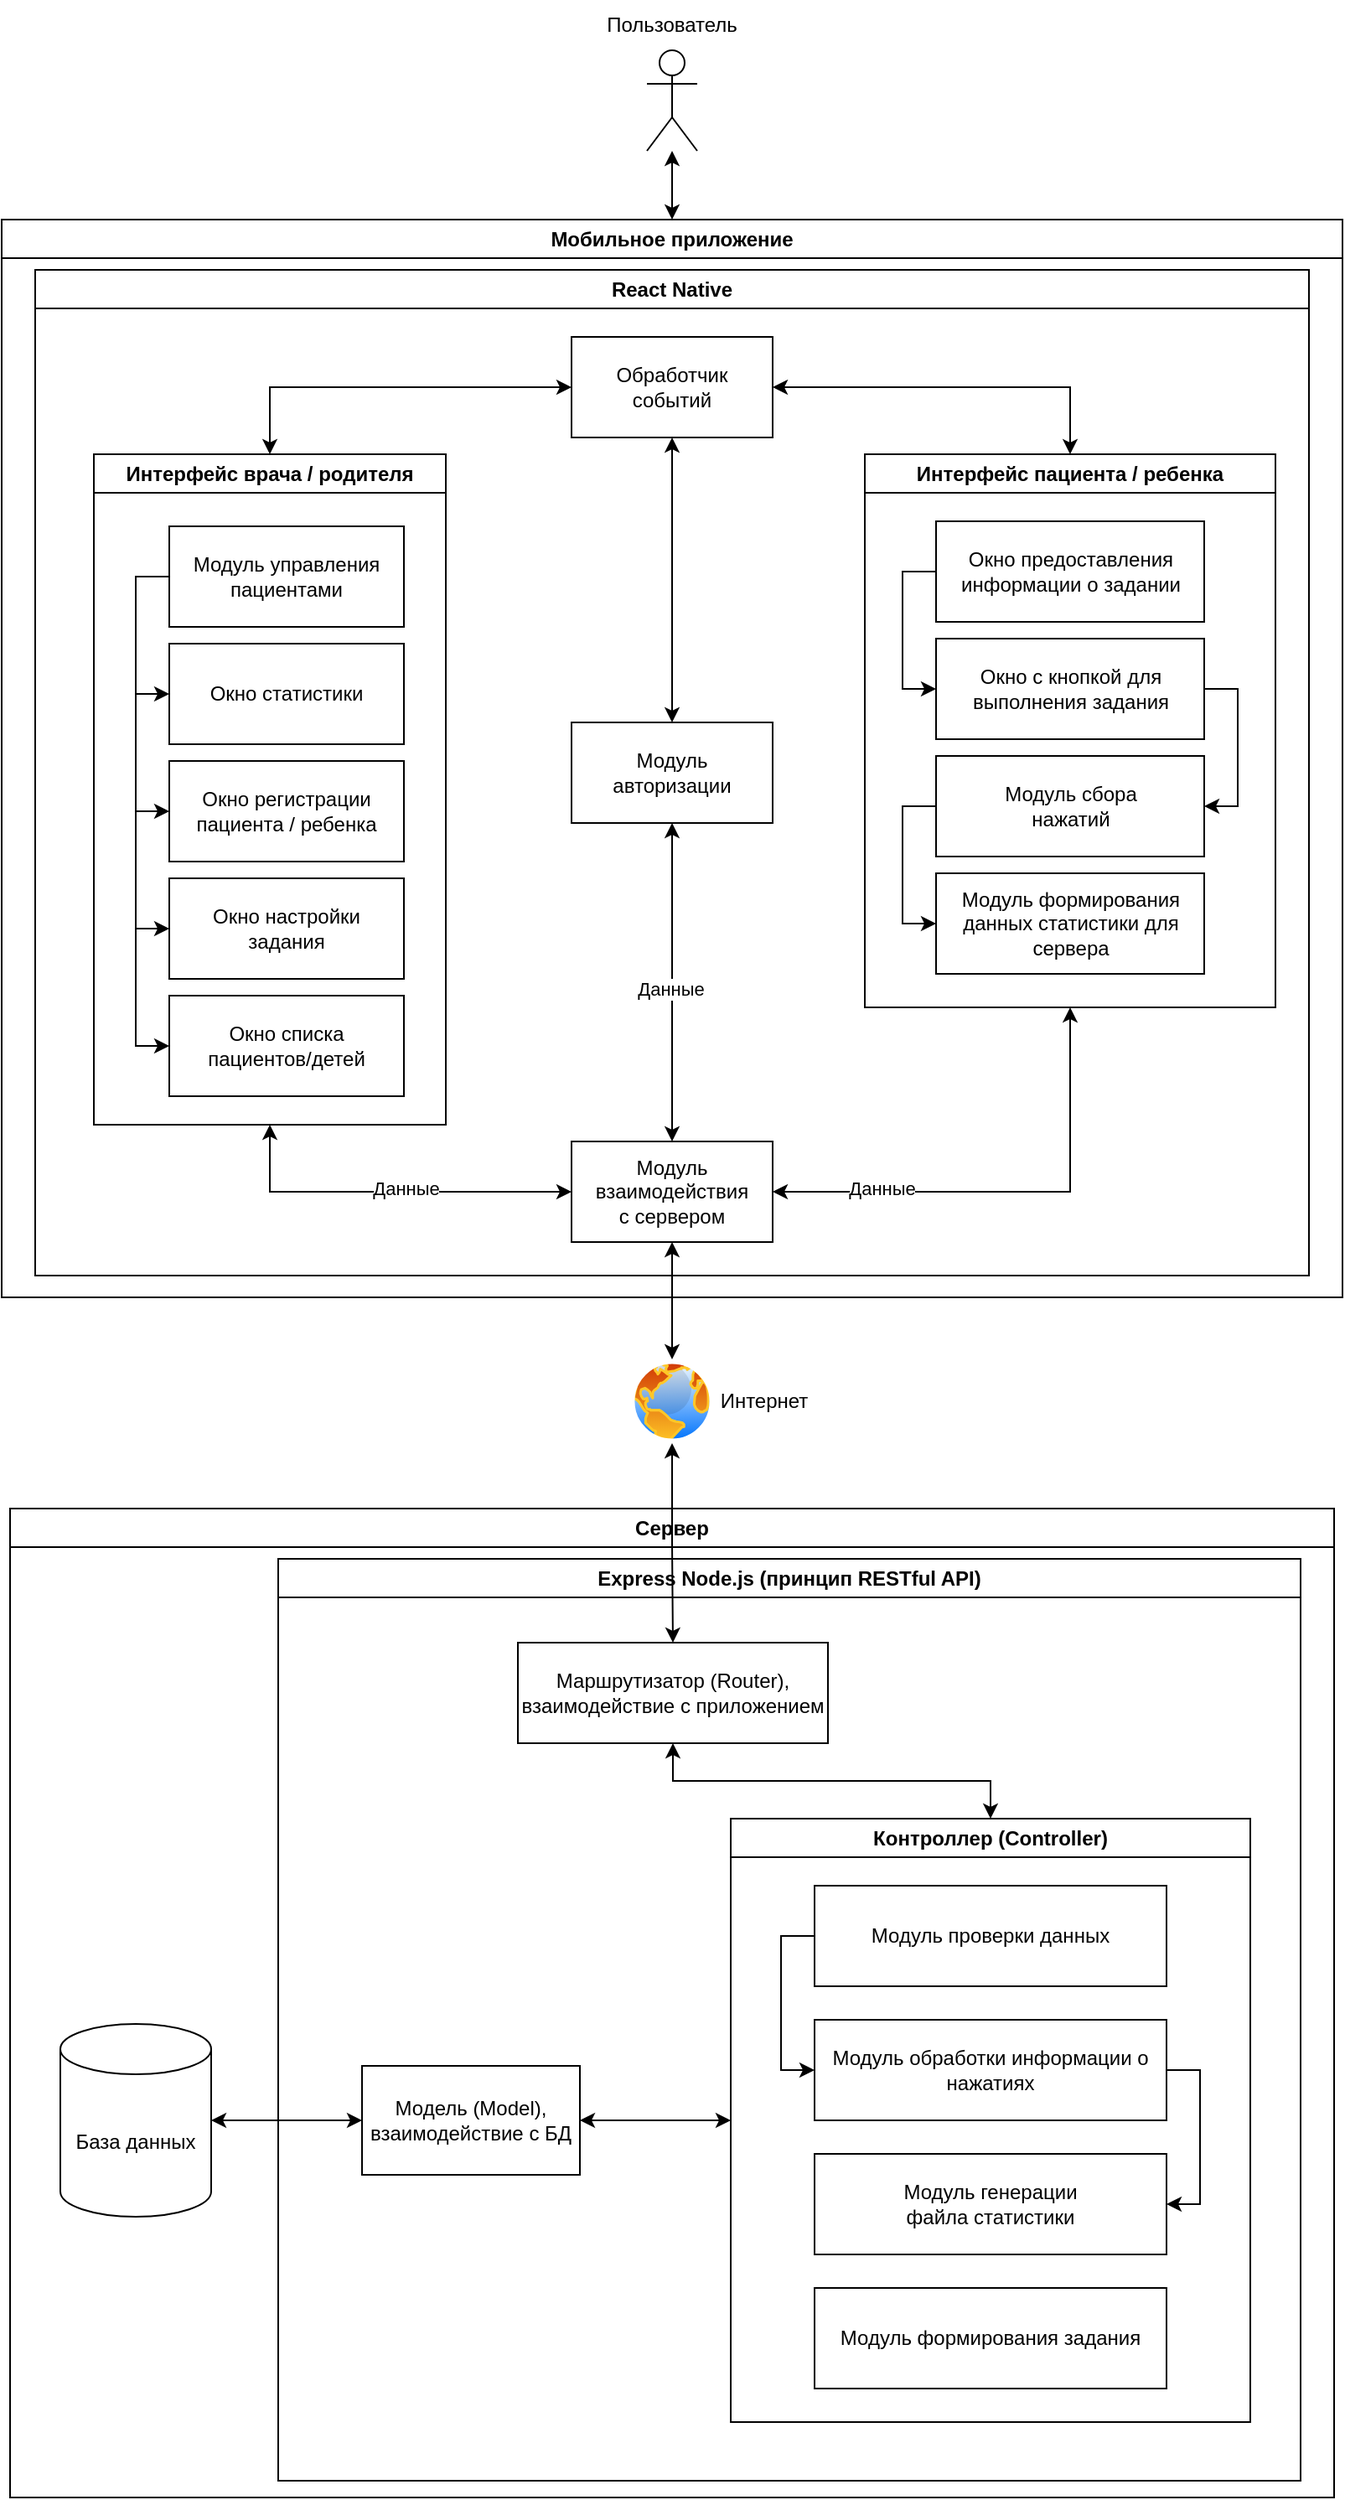 <mxfile version="26.0.16">
  <diagram name="Page-1" id="HUafn9YwbKzoIBGBNmcQ">
    <mxGraphModel grid="1" page="1" gridSize="10" guides="1" tooltips="1" connect="1" arrows="1" fold="1" pageScale="1" pageWidth="850" pageHeight="1100" math="0" shadow="0">
      <root>
        <mxCell id="0" />
        <mxCell id="1" parent="0" />
        <mxCell id="ixzcxu0VvdRZIlxSwJCM-1" value="Мобильное приложение" style="swimlane;whiteSpace=wrap;html=1;" vertex="1" parent="1">
          <mxGeometry x="25" y="137" width="800" height="643" as="geometry" />
        </mxCell>
        <mxCell id="ixzcxu0VvdRZIlxSwJCM-29" value="React Native" style="swimlane;whiteSpace=wrap;html=1;" vertex="1" parent="ixzcxu0VvdRZIlxSwJCM-1">
          <mxGeometry x="20" y="30" width="760" height="600" as="geometry" />
        </mxCell>
        <mxCell id="ixzcxu0VvdRZIlxSwJCM-32" style="edgeStyle=orthogonalEdgeStyle;rounded=0;orthogonalLoop=1;jettySize=auto;html=1;entryX=0.5;entryY=0;entryDx=0;entryDy=0;startArrow=classic;startFill=1;" edge="1" parent="ixzcxu0VvdRZIlxSwJCM-29" source="ixzcxu0VvdRZIlxSwJCM-34" target="ixzcxu0VvdRZIlxSwJCM-38">
          <mxGeometry relative="1" as="geometry" />
        </mxCell>
        <mxCell id="ixzcxu0VvdRZIlxSwJCM-33" style="edgeStyle=orthogonalEdgeStyle;rounded=0;orthogonalLoop=1;jettySize=auto;html=1;entryX=0.5;entryY=0;entryDx=0;entryDy=0;startArrow=classic;startFill=1;" edge="1" parent="ixzcxu0VvdRZIlxSwJCM-29" source="ixzcxu0VvdRZIlxSwJCM-34" target="ixzcxu0VvdRZIlxSwJCM-44">
          <mxGeometry relative="1" as="geometry" />
        </mxCell>
        <mxCell id="9l0Pm6w8Uwf6MPVxvIPv-9" style="edgeStyle=orthogonalEdgeStyle;rounded=0;orthogonalLoop=1;jettySize=auto;html=1;entryX=0.5;entryY=0;entryDx=0;entryDy=0;startArrow=classic;startFill=1;" edge="1" parent="ixzcxu0VvdRZIlxSwJCM-29" source="ixzcxu0VvdRZIlxSwJCM-34" target="ixzcxu0VvdRZIlxSwJCM-36">
          <mxGeometry relative="1" as="geometry" />
        </mxCell>
        <mxCell id="ixzcxu0VvdRZIlxSwJCM-34" value="&lt;div&gt;Обработчик&lt;/div&gt;&lt;div&gt;событий&lt;/div&gt;" style="rounded=0;whiteSpace=wrap;html=1;" vertex="1" parent="ixzcxu0VvdRZIlxSwJCM-29">
          <mxGeometry x="320" y="40" width="120" height="60" as="geometry" />
        </mxCell>
        <mxCell id="ixzcxu0VvdRZIlxSwJCM-35" style="edgeStyle=orthogonalEdgeStyle;rounded=0;orthogonalLoop=1;jettySize=auto;html=1;entryX=0.5;entryY=0;entryDx=0;entryDy=0;startArrow=classic;startFill=1;" edge="1" parent="ixzcxu0VvdRZIlxSwJCM-29" source="ixzcxu0VvdRZIlxSwJCM-36" target="ixzcxu0VvdRZIlxSwJCM-47">
          <mxGeometry relative="1" as="geometry" />
        </mxCell>
        <mxCell id="9l0Pm6w8Uwf6MPVxvIPv-2" value="Данные" style="edgeLabel;html=1;align=center;verticalAlign=middle;resizable=0;points=[];" connectable="0" vertex="1" parent="ixzcxu0VvdRZIlxSwJCM-35">
          <mxGeometry x="0.041" y="-1" relative="1" as="geometry">
            <mxPoint as="offset" />
          </mxGeometry>
        </mxCell>
        <mxCell id="ixzcxu0VvdRZIlxSwJCM-36" value="&lt;div&gt;Модуль&lt;/div&gt;&lt;div&gt;авторизации&lt;/div&gt;" style="rounded=0;whiteSpace=wrap;html=1;" vertex="1" parent="ixzcxu0VvdRZIlxSwJCM-29">
          <mxGeometry x="320" y="270" width="120" height="60" as="geometry" />
        </mxCell>
        <mxCell id="ixzcxu0VvdRZIlxSwJCM-37" style="edgeStyle=orthogonalEdgeStyle;rounded=0;orthogonalLoop=1;jettySize=auto;html=1;entryX=0;entryY=0.5;entryDx=0;entryDy=0;exitX=0.5;exitY=1;exitDx=0;exitDy=0;startArrow=classic;startFill=1;" edge="1" parent="ixzcxu0VvdRZIlxSwJCM-29" source="ixzcxu0VvdRZIlxSwJCM-38" target="ixzcxu0VvdRZIlxSwJCM-47">
          <mxGeometry relative="1" as="geometry" />
        </mxCell>
        <mxCell id="9l0Pm6w8Uwf6MPVxvIPv-4" value="Данные" style="edgeLabel;html=1;align=center;verticalAlign=middle;resizable=0;points=[];" connectable="0" vertex="1" parent="ixzcxu0VvdRZIlxSwJCM-37">
          <mxGeometry x="0.1" relative="1" as="geometry">
            <mxPoint y="-2" as="offset" />
          </mxGeometry>
        </mxCell>
        <mxCell id="ixzcxu0VvdRZIlxSwJCM-38" value="Интерфейс врача / родителя" style="swimlane;whiteSpace=wrap;html=1;" vertex="1" parent="ixzcxu0VvdRZIlxSwJCM-29">
          <mxGeometry x="35" y="110" width="210" height="400" as="geometry" />
        </mxCell>
        <mxCell id="ixzcxu0VvdRZIlxSwJCM-39" value="Окно статистики" style="rounded=0;whiteSpace=wrap;html=1;" vertex="1" parent="ixzcxu0VvdRZIlxSwJCM-38">
          <mxGeometry x="45" y="113" width="140" height="60" as="geometry" />
        </mxCell>
        <mxCell id="9l0Pm6w8Uwf6MPVxvIPv-37" style="edgeStyle=orthogonalEdgeStyle;rounded=0;orthogonalLoop=1;jettySize=auto;html=1;entryX=0;entryY=0.5;entryDx=0;entryDy=0;exitX=0;exitY=0.5;exitDx=0;exitDy=0;" edge="1" parent="ixzcxu0VvdRZIlxSwJCM-38" source="ixzcxu0VvdRZIlxSwJCM-40" target="ixzcxu0VvdRZIlxSwJCM-39">
          <mxGeometry relative="1" as="geometry" />
        </mxCell>
        <mxCell id="9l0Pm6w8Uwf6MPVxvIPv-38" style="edgeStyle=orthogonalEdgeStyle;rounded=0;orthogonalLoop=1;jettySize=auto;html=1;exitX=0;exitY=0.5;exitDx=0;exitDy=0;entryX=0;entryY=0.5;entryDx=0;entryDy=0;" edge="1" parent="ixzcxu0VvdRZIlxSwJCM-38" source="ixzcxu0VvdRZIlxSwJCM-40" target="ixzcxu0VvdRZIlxSwJCM-41">
          <mxGeometry relative="1" as="geometry" />
        </mxCell>
        <mxCell id="9l0Pm6w8Uwf6MPVxvIPv-39" style="edgeStyle=orthogonalEdgeStyle;rounded=0;orthogonalLoop=1;jettySize=auto;html=1;exitX=0;exitY=0.5;exitDx=0;exitDy=0;entryX=0;entryY=0.5;entryDx=0;entryDy=0;" edge="1" parent="ixzcxu0VvdRZIlxSwJCM-38" source="ixzcxu0VvdRZIlxSwJCM-40" target="ixzcxu0VvdRZIlxSwJCM-42">
          <mxGeometry relative="1" as="geometry" />
        </mxCell>
        <mxCell id="mwwJFDYVALYz-dMHsh-R-3" style="edgeStyle=orthogonalEdgeStyle;rounded=0;orthogonalLoop=1;jettySize=auto;html=1;entryX=0;entryY=0.5;entryDx=0;entryDy=0;exitX=0;exitY=0.5;exitDx=0;exitDy=0;" edge="1" parent="ixzcxu0VvdRZIlxSwJCM-38" source="ixzcxu0VvdRZIlxSwJCM-40" target="mwwJFDYVALYz-dMHsh-R-2">
          <mxGeometry relative="1" as="geometry" />
        </mxCell>
        <mxCell id="ixzcxu0VvdRZIlxSwJCM-40" value="&lt;div&gt;Модуль управления&lt;/div&gt;&lt;div&gt;пациентами&lt;br&gt;&lt;/div&gt;" style="rounded=0;whiteSpace=wrap;html=1;" vertex="1" parent="ixzcxu0VvdRZIlxSwJCM-38">
          <mxGeometry x="45" y="43" width="140" height="60" as="geometry" />
        </mxCell>
        <mxCell id="ixzcxu0VvdRZIlxSwJCM-41" value="&lt;div&gt;Окно регистрации&lt;/div&gt;&lt;div&gt;пациента / ребенка&lt;br&gt;&lt;/div&gt;" style="rounded=0;whiteSpace=wrap;html=1;" vertex="1" parent="ixzcxu0VvdRZIlxSwJCM-38">
          <mxGeometry x="45" y="183" width="140" height="60" as="geometry" />
        </mxCell>
        <mxCell id="ixzcxu0VvdRZIlxSwJCM-42" value="&lt;div&gt;Окно настройки&lt;/div&gt;&lt;div&gt;задания&lt;br&gt;&lt;/div&gt;" style="rounded=0;whiteSpace=wrap;html=1;" vertex="1" parent="ixzcxu0VvdRZIlxSwJCM-38">
          <mxGeometry x="45" y="253" width="140" height="60" as="geometry" />
        </mxCell>
        <mxCell id="mwwJFDYVALYz-dMHsh-R-2" value="&lt;div&gt;Окно списка&lt;/div&gt;&lt;div&gt;пациентов/детей&lt;/div&gt;" style="rounded=0;whiteSpace=wrap;html=1;" vertex="1" parent="ixzcxu0VvdRZIlxSwJCM-38">
          <mxGeometry x="45" y="323" width="140" height="60" as="geometry" />
        </mxCell>
        <mxCell id="ixzcxu0VvdRZIlxSwJCM-43" style="edgeStyle=orthogonalEdgeStyle;rounded=0;orthogonalLoop=1;jettySize=auto;html=1;entryX=1;entryY=0.5;entryDx=0;entryDy=0;exitX=0.5;exitY=1;exitDx=0;exitDy=0;startArrow=classic;startFill=1;" edge="1" parent="ixzcxu0VvdRZIlxSwJCM-29" source="ixzcxu0VvdRZIlxSwJCM-44" target="ixzcxu0VvdRZIlxSwJCM-47">
          <mxGeometry relative="1" as="geometry" />
        </mxCell>
        <mxCell id="9l0Pm6w8Uwf6MPVxvIPv-3" value="Данные" style="edgeLabel;html=1;align=center;verticalAlign=middle;resizable=0;points=[];" connectable="0" vertex="1" parent="ixzcxu0VvdRZIlxSwJCM-43">
          <mxGeometry x="0.552" y="-2" relative="1" as="geometry">
            <mxPoint as="offset" />
          </mxGeometry>
        </mxCell>
        <mxCell id="ixzcxu0VvdRZIlxSwJCM-44" value="Интерфейс пациента / ребенка" style="swimlane;whiteSpace=wrap;html=1;" vertex="1" parent="ixzcxu0VvdRZIlxSwJCM-29">
          <mxGeometry x="495" y="110" width="245" height="330" as="geometry" />
        </mxCell>
        <mxCell id="9l0Pm6w8Uwf6MPVxvIPv-44" style="edgeStyle=orthogonalEdgeStyle;rounded=0;orthogonalLoop=1;jettySize=auto;html=1;entryX=0;entryY=0.5;entryDx=0;entryDy=0;exitX=0;exitY=0.5;exitDx=0;exitDy=0;" edge="1" parent="ixzcxu0VvdRZIlxSwJCM-44" source="ixzcxu0VvdRZIlxSwJCM-45" target="9l0Pm6w8Uwf6MPVxvIPv-43">
          <mxGeometry relative="1" as="geometry" />
        </mxCell>
        <mxCell id="ixzcxu0VvdRZIlxSwJCM-45" value="&lt;div&gt;Окно предоставления&lt;br&gt;&lt;/div&gt;&lt;div&gt;информации о задании&lt;br&gt;&lt;/div&gt;" style="rounded=0;whiteSpace=wrap;html=1;" vertex="1" parent="ixzcxu0VvdRZIlxSwJCM-44">
          <mxGeometry x="42.5" y="40" width="160" height="60" as="geometry" />
        </mxCell>
        <mxCell id="9l0Pm6w8Uwf6MPVxvIPv-36" style="edgeStyle=orthogonalEdgeStyle;rounded=0;orthogonalLoop=1;jettySize=auto;html=1;entryX=0;entryY=0.5;entryDx=0;entryDy=0;exitX=0;exitY=0.5;exitDx=0;exitDy=0;" edge="1" parent="ixzcxu0VvdRZIlxSwJCM-44" source="ixzcxu0VvdRZIlxSwJCM-46" target="9l0Pm6w8Uwf6MPVxvIPv-35">
          <mxGeometry relative="1" as="geometry">
            <mxPoint x="10" y="233.0" as="targetPoint" />
          </mxGeometry>
        </mxCell>
        <mxCell id="ixzcxu0VvdRZIlxSwJCM-46" value="&lt;div&gt;Модуль сбора&lt;/div&gt;&lt;div&gt;нажатий&lt;br&gt;&lt;/div&gt;" style="rounded=0;whiteSpace=wrap;html=1;" vertex="1" parent="ixzcxu0VvdRZIlxSwJCM-44">
          <mxGeometry x="42.5" y="180" width="160" height="60" as="geometry" />
        </mxCell>
        <mxCell id="9l0Pm6w8Uwf6MPVxvIPv-35" value="Модуль формирования данных статистики для сервера" style="rounded=0;whiteSpace=wrap;html=1;" vertex="1" parent="ixzcxu0VvdRZIlxSwJCM-44">
          <mxGeometry x="42.5" y="250" width="160" height="60" as="geometry" />
        </mxCell>
        <mxCell id="9l0Pm6w8Uwf6MPVxvIPv-45" style="edgeStyle=orthogonalEdgeStyle;rounded=0;orthogonalLoop=1;jettySize=auto;html=1;exitX=1;exitY=0.5;exitDx=0;exitDy=0;entryX=1;entryY=0.5;entryDx=0;entryDy=0;" edge="1" parent="ixzcxu0VvdRZIlxSwJCM-44" source="9l0Pm6w8Uwf6MPVxvIPv-43" target="ixzcxu0VvdRZIlxSwJCM-46">
          <mxGeometry relative="1" as="geometry" />
        </mxCell>
        <mxCell id="9l0Pm6w8Uwf6MPVxvIPv-43" value="Окно с кнопкой для выполнения задания" style="rounded=0;whiteSpace=wrap;html=1;" vertex="1" parent="ixzcxu0VvdRZIlxSwJCM-44">
          <mxGeometry x="42.5" y="110" width="160" height="60" as="geometry" />
        </mxCell>
        <mxCell id="ixzcxu0VvdRZIlxSwJCM-47" value="&lt;div&gt;Модуль&lt;/div&gt;&lt;div&gt;взаимодействия&lt;/div&gt;&lt;div&gt;с сервером&lt;br&gt;&lt;/div&gt;" style="rounded=0;whiteSpace=wrap;html=1;" vertex="1" parent="ixzcxu0VvdRZIlxSwJCM-29">
          <mxGeometry x="320" y="520" width="120" height="60" as="geometry" />
        </mxCell>
        <mxCell id="ixzcxu0VvdRZIlxSwJCM-17" value="" style="group" vertex="1" connectable="0" parent="1">
          <mxGeometry x="385" y="6" width="80" height="90" as="geometry" />
        </mxCell>
        <mxCell id="ixzcxu0VvdRZIlxSwJCM-12" value="" style="shape=umlActor;verticalLabelPosition=bottom;verticalAlign=top;html=1;outlineConnect=0;" vertex="1" parent="ixzcxu0VvdRZIlxSwJCM-17">
          <mxGeometry x="25" y="30" width="30" height="60" as="geometry" />
        </mxCell>
        <mxCell id="ixzcxu0VvdRZIlxSwJCM-16" value="Пользователь" style="text;html=1;align=center;verticalAlign=middle;whiteSpace=wrap;rounded=0;" vertex="1" parent="ixzcxu0VvdRZIlxSwJCM-17">
          <mxGeometry width="80" height="30" as="geometry" />
        </mxCell>
        <mxCell id="ixzcxu0VvdRZIlxSwJCM-18" style="edgeStyle=orthogonalEdgeStyle;rounded=0;orthogonalLoop=1;jettySize=auto;html=1;entryX=0.5;entryY=0;entryDx=0;entryDy=0;startArrow=classic;startFill=1;" edge="1" parent="1" source="ixzcxu0VvdRZIlxSwJCM-12" target="ixzcxu0VvdRZIlxSwJCM-1">
          <mxGeometry relative="1" as="geometry">
            <mxPoint x="405" y="97" as="targetPoint" />
          </mxGeometry>
        </mxCell>
        <mxCell id="9l0Pm6w8Uwf6MPVxvIPv-6" style="edgeStyle=orthogonalEdgeStyle;rounded=0;orthogonalLoop=1;jettySize=auto;html=1;entryX=0.5;entryY=0;entryDx=0;entryDy=0;startArrow=classic;startFill=1;" edge="1" parent="1" source="ixzcxu0VvdRZIlxSwJCM-47" target="9l0Pm6w8Uwf6MPVxvIPv-7">
          <mxGeometry relative="1" as="geometry">
            <mxPoint x="425" y="817" as="targetPoint" />
          </mxGeometry>
        </mxCell>
        <mxCell id="9l0Pm6w8Uwf6MPVxvIPv-7" value="" style="image;aspect=fixed;perimeter=ellipsePerimeter;html=1;align=center;shadow=0;dashed=0;spacingTop=3;image=img/lib/active_directory/internet_globe.svg;" vertex="1" parent="1">
          <mxGeometry x="400" y="817" width="50" height="50" as="geometry" />
        </mxCell>
        <mxCell id="9l0Pm6w8Uwf6MPVxvIPv-8" value="Интернет" style="text;html=1;align=center;verticalAlign=middle;whiteSpace=wrap;rounded=0;" vertex="1" parent="1">
          <mxGeometry x="450" y="827" width="60" height="30" as="geometry" />
        </mxCell>
        <mxCell id="9l0Pm6w8Uwf6MPVxvIPv-10" value="Сервер" style="swimlane;whiteSpace=wrap;html=1;" vertex="1" parent="1">
          <mxGeometry x="30" y="906" width="790" height="590" as="geometry" />
        </mxCell>
        <mxCell id="9l0Pm6w8Uwf6MPVxvIPv-12" value="Express Node.js (принцип RESTful API)" style="swimlane;whiteSpace=wrap;html=1;" vertex="1" parent="9l0Pm6w8Uwf6MPVxvIPv-10">
          <mxGeometry x="160" y="30" width="610" height="550" as="geometry" />
        </mxCell>
        <mxCell id="9l0Pm6w8Uwf6MPVxvIPv-15" style="edgeStyle=orthogonalEdgeStyle;rounded=0;orthogonalLoop=1;jettySize=auto;html=1;entryX=0.5;entryY=0;entryDx=0;entryDy=0;startArrow=classic;startFill=1;" edge="1" parent="9l0Pm6w8Uwf6MPVxvIPv-12" source="9l0Pm6w8Uwf6MPVxvIPv-11" target="9l0Pm6w8Uwf6MPVxvIPv-30">
          <mxGeometry relative="1" as="geometry">
            <mxPoint x="415" y="160" as="targetPoint" />
          </mxGeometry>
        </mxCell>
        <mxCell id="9l0Pm6w8Uwf6MPVxvIPv-11" value="Маршрутизатор (Router), взаимодействие с приложением" style="rounded=0;whiteSpace=wrap;html=1;" vertex="1" parent="9l0Pm6w8Uwf6MPVxvIPv-12">
          <mxGeometry x="143" y="50" width="185" height="60" as="geometry" />
        </mxCell>
        <mxCell id="9l0Pm6w8Uwf6MPVxvIPv-22" style="edgeStyle=orthogonalEdgeStyle;rounded=0;orthogonalLoop=1;jettySize=auto;html=1;entryX=0;entryY=0.5;entryDx=0;entryDy=0;" edge="1" parent="9l0Pm6w8Uwf6MPVxvIPv-12">
          <mxGeometry relative="1" as="geometry">
            <mxPoint x="120.0" y="335" as="sourcePoint" />
          </mxGeometry>
        </mxCell>
        <mxCell id="9l0Pm6w8Uwf6MPVxvIPv-28" style="edgeStyle=orthogonalEdgeStyle;rounded=0;orthogonalLoop=1;jettySize=auto;html=1;startArrow=classic;startFill=1;entryX=0;entryY=0.5;entryDx=0;entryDy=0;" edge="1" parent="9l0Pm6w8Uwf6MPVxvIPv-12" source="9l0Pm6w8Uwf6MPVxvIPv-25" target="9l0Pm6w8Uwf6MPVxvIPv-30">
          <mxGeometry relative="1" as="geometry">
            <mxPoint x="250" y="280" as="targetPoint" />
          </mxGeometry>
        </mxCell>
        <mxCell id="9l0Pm6w8Uwf6MPVxvIPv-25" value="Модель (Model), взаимодействие с БД" style="rounded=0;whiteSpace=wrap;html=1;" vertex="1" parent="9l0Pm6w8Uwf6MPVxvIPv-12">
          <mxGeometry x="50" y="302.5" width="130" height="65" as="geometry" />
        </mxCell>
        <mxCell id="9l0Pm6w8Uwf6MPVxvIPv-30" value="Контроллер (Controller)" style="swimlane;whiteSpace=wrap;html=1;" vertex="1" parent="9l0Pm6w8Uwf6MPVxvIPv-12">
          <mxGeometry x="270" y="155" width="310" height="360" as="geometry" />
        </mxCell>
        <mxCell id="9l0Pm6w8Uwf6MPVxvIPv-31" value="Модуль формирования задания" style="rounded=0;whiteSpace=wrap;html=1;" vertex="1" parent="9l0Pm6w8Uwf6MPVxvIPv-30">
          <mxGeometry x="50" y="280" width="210" height="60" as="geometry" />
        </mxCell>
        <mxCell id="9l0Pm6w8Uwf6MPVxvIPv-41" style="edgeStyle=orthogonalEdgeStyle;rounded=0;orthogonalLoop=1;jettySize=auto;html=1;entryX=0;entryY=0.5;entryDx=0;entryDy=0;exitX=0;exitY=0.5;exitDx=0;exitDy=0;" edge="1" parent="9l0Pm6w8Uwf6MPVxvIPv-30" source="9l0Pm6w8Uwf6MPVxvIPv-32" target="9l0Pm6w8Uwf6MPVxvIPv-33">
          <mxGeometry relative="1" as="geometry" />
        </mxCell>
        <mxCell id="9l0Pm6w8Uwf6MPVxvIPv-32" value="Модуль проверки данных" style="rounded=0;whiteSpace=wrap;html=1;" vertex="1" parent="9l0Pm6w8Uwf6MPVxvIPv-30">
          <mxGeometry x="50" y="40" width="210" height="60" as="geometry" />
        </mxCell>
        <mxCell id="9l0Pm6w8Uwf6MPVxvIPv-42" style="edgeStyle=orthogonalEdgeStyle;rounded=0;orthogonalLoop=1;jettySize=auto;html=1;entryX=1;entryY=0.5;entryDx=0;entryDy=0;exitX=1;exitY=0.5;exitDx=0;exitDy=0;" edge="1" parent="9l0Pm6w8Uwf6MPVxvIPv-30" source="9l0Pm6w8Uwf6MPVxvIPv-33" target="9l0Pm6w8Uwf6MPVxvIPv-34">
          <mxGeometry relative="1" as="geometry" />
        </mxCell>
        <mxCell id="9l0Pm6w8Uwf6MPVxvIPv-33" value="Модуль обработки информации о нажатиях" style="rounded=0;whiteSpace=wrap;html=1;" vertex="1" parent="9l0Pm6w8Uwf6MPVxvIPv-30">
          <mxGeometry x="50" y="120" width="210" height="60" as="geometry" />
        </mxCell>
        <mxCell id="9l0Pm6w8Uwf6MPVxvIPv-34" value="&lt;div&gt;Модуль генерации&lt;/div&gt;&lt;div&gt;файла статистики&lt;/div&gt;" style="rounded=0;whiteSpace=wrap;html=1;" vertex="1" parent="9l0Pm6w8Uwf6MPVxvIPv-30">
          <mxGeometry x="50" y="200" width="210" height="60" as="geometry" />
        </mxCell>
        <mxCell id="9l0Pm6w8Uwf6MPVxvIPv-27" style="edgeStyle=orthogonalEdgeStyle;rounded=0;orthogonalLoop=1;jettySize=auto;html=1;entryX=0;entryY=0.5;entryDx=0;entryDy=0;startArrow=classic;startFill=1;" edge="1" parent="9l0Pm6w8Uwf6MPVxvIPv-10" source="9l0Pm6w8Uwf6MPVxvIPv-24" target="9l0Pm6w8Uwf6MPVxvIPv-25">
          <mxGeometry relative="1" as="geometry" />
        </mxCell>
        <mxCell id="9l0Pm6w8Uwf6MPVxvIPv-24" value="База данных" style="shape=cylinder3;whiteSpace=wrap;html=1;boundedLbl=1;backgroundOutline=1;size=15;" vertex="1" parent="9l0Pm6w8Uwf6MPVxvIPv-10">
          <mxGeometry x="30" y="307.5" width="90" height="115" as="geometry" />
        </mxCell>
        <mxCell id="9l0Pm6w8Uwf6MPVxvIPv-13" style="edgeStyle=orthogonalEdgeStyle;rounded=0;orthogonalLoop=1;jettySize=auto;html=1;entryX=0.5;entryY=0;entryDx=0;entryDy=0;startArrow=classic;startFill=1;" edge="1" parent="1" source="9l0Pm6w8Uwf6MPVxvIPv-7" target="9l0Pm6w8Uwf6MPVxvIPv-11">
          <mxGeometry relative="1" as="geometry" />
        </mxCell>
      </root>
    </mxGraphModel>
  </diagram>
</mxfile>
